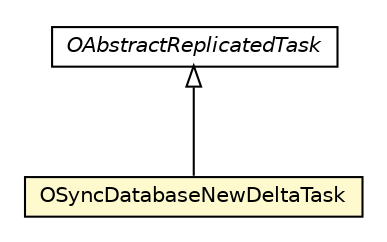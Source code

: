 #!/usr/local/bin/dot
#
# Class diagram 
# Generated by UMLGraph version R5_6-24-gf6e263 (http://www.umlgraph.org/)
#

digraph G {
	edge [fontname="Helvetica",fontsize=10,labelfontname="Helvetica",labelfontsize=10];
	node [fontname="Helvetica",fontsize=10,shape=plaintext];
	nodesep=0.25;
	ranksep=0.5;
	// com.orientechnologies.orient.server.distributed.task.OAbstractReplicatedTask
	c7426990 [label=<<table title="com.orientechnologies.orient.server.distributed.task.OAbstractReplicatedTask" border="0" cellborder="1" cellspacing="0" cellpadding="2" port="p" href="../../task/OAbstractReplicatedTask.html">
		<tr><td><table border="0" cellspacing="0" cellpadding="1">
<tr><td align="center" balign="center"><font face="Helvetica-Oblique"> OAbstractReplicatedTask </font></td></tr>
		</table></td></tr>
		</table>>, URL="../../task/OAbstractReplicatedTask.html", fontname="Helvetica", fontcolor="black", fontsize=10.0];
	// com.orientechnologies.orient.server.distributed.impl.task.OSyncDatabaseNewDeltaTask
	c7427282 [label=<<table title="com.orientechnologies.orient.server.distributed.impl.task.OSyncDatabaseNewDeltaTask" border="0" cellborder="1" cellspacing="0" cellpadding="2" port="p" bgcolor="lemonChiffon" href="./OSyncDatabaseNewDeltaTask.html">
		<tr><td><table border="0" cellspacing="0" cellpadding="1">
<tr><td align="center" balign="center"> OSyncDatabaseNewDeltaTask </td></tr>
		</table></td></tr>
		</table>>, URL="./OSyncDatabaseNewDeltaTask.html", fontname="Helvetica", fontcolor="black", fontsize=10.0];
	//com.orientechnologies.orient.server.distributed.impl.task.OSyncDatabaseNewDeltaTask extends com.orientechnologies.orient.server.distributed.task.OAbstractReplicatedTask
	c7426990:p -> c7427282:p [dir=back,arrowtail=empty];
}

